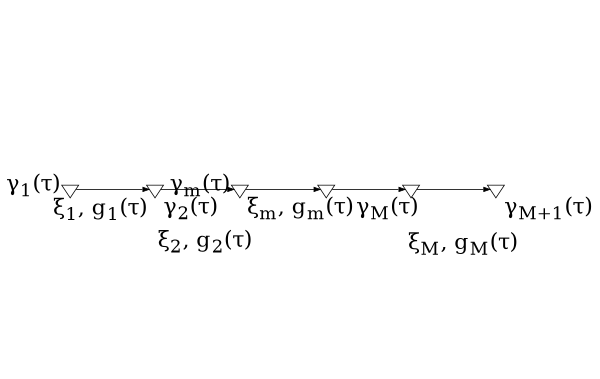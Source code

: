 digraph fig_1 {
	bgcolor=white center=1 dpi=600 rankdir=LR ratio=fill size="4,3"
	node [fixedsize=true fontsize=14 height=0.15 label="" labelloc=b penwidth=0.5 shape=invtriangle width=0.15]
	1 [pos="0, 0.3!" xlabel=<&gamma;<SUB>1</SUB>(&tau;)>]
	2 [pos="0.17, 0.3!" xlabel=<&gamma;<SUB>2</SUB>(&tau;)>]
	3 [pos="0.27, 0.38!" xlabel=<&gamma;<SUB>m</SUB>(&tau;)>]
	4 [pos="0.60, 0.38!"]
	5 [pos="0.90, 0.38!" xlabel=<&gamma;<SUB>M</SUB>(&tau;)>]
	6 [pos="1, 0.44!" xlabel=<&gamma;<SUB>M+1</SUB>(&tau;)>]
	edge [arrowsize=0.4 fontcolor=black fontsize=14 penwidth=0.5]
	1 -> 2 [labelangle=320 labeldistance=2.1 taillabel=<&xi;<SUB>1</SUB>, g<SUB>1</SUB>(&tau;)>]
	2 -> 3 [labelangle=310 labeldistance=4.5 taillabel=<&xi;<SUB>2</SUB>, g<SUB>2</SUB>(&tau;)>]
	3 -> 4 [labelangle=340 labeldistance=3.8 taillabel=<&xi;<SUB>m</SUB>, g<SUB>m</SUB>(&tau;)>]
	4 -> 5
	5 -> 6 [labelangle=310 labeldistance=4.7 taillabel=<&xi;<SUB>M</SUB>, g<SUB>M</SUB>(&tau;)>]
}
